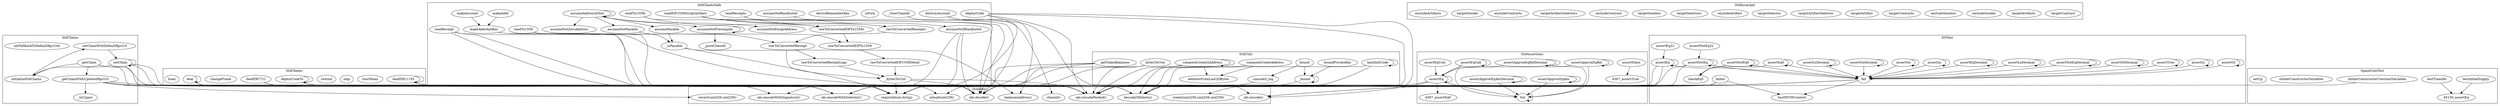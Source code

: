 strict digraph {
subgraph cluster_5060_StdChains {
label = "StdChains"
"5060_setChainWithDefaultRpcUrl" [label="setChainWithDefaultRpcUrl"]
"5060__toUpper" [label="_toUpper"]
"5060_setChain" [label="setChain"]
"5060_getChainWithUpdatedRpcUrl" [label="getChainWithUpdatedRpcUrl"]
"5060_getChain" [label="getChain"]
"5060_initializeStdChains" [label="initializeStdChains"]
"5060_setFallbackToDefaultRpcUrls" [label="setFallbackToDefaultRpcUrls"]
"5060_setChain" -> "5060_setChain"
"5060_initializeStdChains" -> "5060_setChainWithDefaultRpcUrl"
"5060_getChain" -> "5060_getChainWithUpdatedRpcUrl"
"5060_getChain" -> "5060_initializeStdChains"
"5060_setChain" -> "5060_initializeStdChains"
"5060_setChainWithDefaultRpcUrl" -> "5060_setChain"
"5060_getChainWithUpdatedRpcUrl" -> "5060__toUpper"
}subgraph cluster_7878_StdCheats {
label = "StdCheats"
"7878_dealERC721" [label="dealERC721"]
"7878_startHoax" [label="startHoax"]
"7878_skip" [label="skip"]
"7878_rewind" [label="rewind"]
"7878_deal" [label="deal"]
"7878_dealERC1155" [label="dealERC1155"]
"7878_changePrank" [label="changePrank"]
"7878_deployCodeTo" [label="deployCodeTo"]
"7878_hoax" [label="hoax"]
"7878_dealERC1155" -> "7878_dealERC1155"
"7878_deployCodeTo" -> "7878_deployCodeTo"
"7878_deal" -> "7878_deal"
}subgraph cluster_8168_StdInvariant {
label = "StdInvariant"
"8168_targetContract" [label="targetContract"]
"8168_targetArtifacts" [label="targetArtifacts"]
"8168_excludeSender" [label="excludeSender"]
"8168_excludeSenders" [label="excludeSenders"]
"8168_targetContracts" [label="targetContracts"]
"8168_targetArtifact" [label="targetArtifact"]
"8168_targetArtifactSelector" [label="targetArtifactSelector"]
"8168_targetSelector" [label="targetSelector"]
"8168_excludeArtifact" [label="excludeArtifact"]
"8168_targetSelectors" [label="targetSelectors"]
"8168_targetSenders" [label="targetSenders"]
"8168_excludeContract" [label="excludeContract"]
"8168_targetArtifactSelectors" [label="targetArtifactSelectors"]
"8168_excludeContracts" [label="excludeContracts"]
"8168_targetSender" [label="targetSender"]
"8168_excludeArtifacts" [label="excludeArtifacts"]
}subgraph cluster_7114_StdCheatsSafe {
label = "StdCheatsSafe"
"7114_assumeNotZeroAddress" [label="assumeNotZeroAddress"]
"7114_assumeNotPrecompile" [label="assumeNotPrecompile"]
"7114_assumeAddressIsNot" [label="assumeAddressIsNot"]
"7114_makeAddr" [label="makeAddr"]
"7114_assumeNotBlacklisted" [label="assumeNotBlacklisted"]
"7114_readReceipt" [label="readReceipt"]
"7114_assumeNoBlacklisted" [label="assumeNoBlacklisted"]
"7114_assumeNotPayable" [label="assumeNotPayable"]
"7114_isFork" [label="isFork"]
"7114_deriveRememberKey" [label="deriveRememberKey"]
"7114_assumeNotForgeAddress" [label="assumeNotForgeAddress"]
"7114_rawToConvertedReceipts" [label="rawToConvertedReceipts"]
"7114_rawToConvertedReceipt" [label="rawToConvertedReceipt"]
"7114__isPayable" [label="_isPayable"]
"7114_makeAddrAndKey" [label="makeAddrAndKey"]
"7114_rawToConvertedEIPTx1559s" [label="rawToConvertedEIPTx1559s"]
"7114_assumePayable" [label="assumePayable"]
"7114_readTx1559" [label="readTx1559"]
"7114_readTx1559s" [label="readTx1559s"]
"7114_makeAccount" [label="makeAccount"]
"7114_destroyAccount" [label="destroyAccount"]
"7114_rawToConvertedEIP1559Detail" [label="rawToConvertedEIP1559Detail"]
"7114_rawToConvertedReceiptLogs" [label="rawToConvertedReceiptLogs"]
"7114__viewChainId" [label="_viewChainId"]
"7114_readReceipts" [label="readReceipts"]
"7114_rawToConvertedEIPTx1559" [label="rawToConvertedEIPTx1559"]
"7114_readEIP1559ScriptArtifact" [label="readEIP1559ScriptArtifact"]
"7114_deployCode" [label="deployCode"]
"7114__bytesToUint" [label="_bytesToUint"]
"7114__pureChainId" [label="_pureChainId"]
"7114_assumeNotPayable" -> "7114__isPayable"
"7114_assumePayable" -> "7114__isPayable"
"7114_readTx1559s" -> "7114_rawToConvertedEIPTx1559s"
"7114_makeAddr" -> "7114_makeAddrAndKey"
"7114_rawToConvertedReceipt" -> "7114_rawToConvertedReceiptLogs"
"7114_assumeAddressIsNot" -> "7114_assumeNotPayable"
"7114_rawToConvertedReceiptLogs" -> "7114__bytesToUint"
"7114_assumeAddressIsNot" -> "7114_assumeNotZeroAddress"
"7114_assumeAddressIsNot" -> "7114_assumeAddressIsNot"
"7114_assumeAddressIsNot" -> "7114_assumeNotForgeAddress"
"7114_assumeNotPrecompile" -> "7114_assumeNotPrecompile"
"7114_readEIP1559ScriptArtifact" -> "7114_rawToConvertedReceipts"
"7114_readReceipts" -> "7114_rawToConvertedReceipts"
"7114_assumeNotPrecompile" -> "7114__pureChainId"
"7114_rawToConvertedEIP1559Detail" -> "7114__bytesToUint"
"7114_rawToConvertedEIPTx1559" -> "7114_rawToConvertedEIP1559Detail"
"7114_assumeAddressIsNot" -> "7114_assumeNotPrecompile"
"7114_assumeAddressIsNot" -> "7114_assumePayable"
"7114_readReceipt" -> "7114_rawToConvertedReceipt"
"7114_rawToConvertedReceipts" -> "7114_rawToConvertedReceipt"
"7114_rawToConvertedReceipt" -> "7114__bytesToUint"
"7114_assumeNoBlacklisted" -> "7114_assumeNotBlacklisted"
"7114_readTx1559" -> "7114_rawToConvertedEIPTx1559"
"7114_makeAccount" -> "7114_makeAddrAndKey"
"7114_rawToConvertedEIPTx1559s" -> "7114_rawToConvertedEIPTx1559"
"7114_readEIP1559ScriptArtifact" -> "7114_rawToConvertedEIPTx1559s"
}subgraph cluster_12430_StdUtils {
label = "StdUtils"
"12430_bytesToUint" [label="bytesToUint"]
"12430_bound" [label="bound"]
"12430_computeCreateAddress" [label="computeCreateAddress"]
"12430_console2_log" [label="console2_log"]
"12430_addressFromLast20Bytes" [label="addressFromLast20Bytes"]
"12430_hashInitCode" [label="hashInitCode"]
"12430_getTokenBalances" [label="getTokenBalances"]
"12430_computeCreate2Address" [label="computeCreate2Address"]
"12430__bound" [label="_bound"]
"12430_boundPrivateKey" [label="boundPrivateKey"]
"12430_bound" -> "12430__bound"
"12430_computeCreate2Address" -> "12430_computeCreate2Address"
"12430_computeCreateAddress" -> "12430_addressFromLast20Bytes"
"12430_hashInitCode" -> "12430_hashInitCode"
"12430_boundPrivateKey" -> "12430__bound"
"12430__bound" -> "12430__bound"
"12430_bound" -> "12430_console2_log"
"12430_computeCreate2Address" -> "12430_addressFromLast20Bytes"
}subgraph cluster_4367_StdAssertions {
label = "StdAssertions"
"4367_assertEq" [label="assertEq"]
"4367_fail" [label="fail"]
"4367_assertApproxEqAbsDecimal" [label="assertApproxEqAbsDecimal"]
"4367_assertEqUint" [label="assertEqUint"]
"4367_assertFalse" [label="assertFalse"]
"4367_assertEqCall" [label="assertEqCall"]
"4367_assertApproxEqRel" [label="assertApproxEqRel"]
"4367_assertApproxEqRelDecimal" [label="assertApproxEqRelDecimal"]
"4367_assertApproxEqAbs" [label="assertApproxEqAbs"]
"4367_assertEq" -> "4367_fail"
"4367_assertFalse" -> "4367_assertTrue"
"4367_assertApproxEqAbsDecimal" -> "4367_fail"
"4367_assertApproxEqRelDecimal" -> "4367_assertEq"
"4367_assertEqCall" -> "4367_fail"
"4367_assertEqCall" -> "4367_assertEq"
"4367_assertEqUint" -> "4367_assertEq"
"4367_assertApproxEqRelDecimal" -> "4367_assertApproxEqRelDecimal"
"4367_assertEqCall" -> "4367_assertEqCall"
"4367_assertApproxEqRel" -> "4367_assertApproxEqRel"
"4367_assertEq" -> "4367_assertEq0"
"4367_assertApproxEqAbsDecimal" -> "4367_assertApproxEqAbsDecimal"
"4367_assertApproxEqRel" -> "4367_assertEq"
"4367_fail" -> "4367_fail"
"4367_assertApproxEqAbs" -> "4367_assertApproxEqAbs"
"4367_assertApproxEqRelDecimal" -> "4367_fail"
"4367_assertEq" -> "4367_assertEq"
"4367_assertApproxEqRel" -> "4367_fail"
"4367_assertApproxEqAbs" -> "4367_fail"
}subgraph cluster_2874_DSTest {
label = "DSTest"
"2874_assertEq32" [label="assertEq32"]
"2874_assertNotEq32" [label="assertNotEq32"]
"2874_failed" [label="failed"]
"2874_assertLe" [label="assertLe"]
"2874_assertGe" [label="assertGe"]
"2874_assertGeDecimal" [label="assertGeDecimal"]
"2874_assertLtDecimal" [label="assertLtDecimal"]
"2874_assertGt" [label="assertGt"]
"2874_assertLt" [label="assertLt"]
"2874_assertEq" [label="assertEq"]
"2874_hasHEVMContext" [label="hasHEVMContext"]
"2874_assertNotEq" [label="assertNotEq"]
"2874_assertTrue" [label="assertTrue"]
"2874_assertGtDecimal" [label="assertGtDecimal"]
"2874_assertNotEqDecimal" [label="assertNotEqDecimal"]
"2874_fail" [label="fail"]
"2874_assertEq0" [label="assertEq0"]
"2874_assertLeDecimal" [label="assertLeDecimal"]
"2874_assertEqDecimal" [label="assertEqDecimal"]
"2874_checkEq0" [label="checkEq0"]
"2874_assertNotEq0" [label="assertNotEq0"]
"2874_assertGe" -> "2874_fail"
"2874_assertGe" -> "2874_assertGe"
"2874_assertNotEqDecimal" -> "2874_fail"
"2874_assertEq0" -> "2874_assertEq0"
"2874_assertEq0" -> "2874_checkEq0"
"2874_assertGtDecimal" -> "2874_assertGtDecimal"
"2874_assertNotEq" -> "2874_assertNotEq"
"2874_assertGt" -> "2874_fail"
"2874_failed" -> "2874_hasHEVMContext"
"2874_assertEqDecimal" -> "2874_assertEqDecimal"
"2874_assertTrue" -> "2874_fail"
"2874_assertGt" -> "2874_assertGt"
"2874_assertNotEq0" -> "2874_checkEq0"
"2874_assertNotEq" -> "2874_fail"
"2874_assertGeDecimal" -> "2874_fail"
"2874_assertEq32" -> "2874_assertEq"
"2874_assertEq" -> "2874_assertEq"
"2874_assertNotEq0" -> "2874_assertNotEq0"
"2874_fail" -> "2874_hasHEVMContext"
"2874_assertEq" -> "2874_fail"
"2874_assertLtDecimal" -> "2874_fail"
"2874_assertNotEq32" -> "2874_assertNotEq"
"2874_assertLe" -> "2874_fail"
"2874_assertLe" -> "2874_assertLe"
"2874_assertEqDecimal" -> "2874_fail"
"2874_assertTrue" -> "2874_assertTrue"
"2874_assertNotEqDecimal" -> "2874_assertNotEqDecimal"
"2874_assertLeDecimal" -> "2874_fail"
"2874_assertLt" -> "2874_fail"
"2874_assertLeDecimal" -> "2874_assertLeDecimal"
"2874_assertGeDecimal" -> "2874_assertGeDecimal"
"2874_assertLtDecimal" -> "2874_assertLtDecimal"
"2874_assertLt" -> "2874_assertLt"
"2874_assertEq0" -> "2874_fail"
"2874_assertNotEq0" -> "2874_fail"
"2874_assertGtDecimal" -> "2874_fail"
}subgraph cluster_45150_SpaceCoinTest {
label = "SpaceCoinTest"
"45150_testInitialSupply" [label="testInitialSupply"]
"45150_slitherConstructorConstantVariables" [label="slitherConstructorConstantVariables"]
"45150_testTransfer" [label="testTransfer"]
"45150_slitherConstructorVariables" [label="slitherConstructorVariables"]
"45150_setUp" [label="setUp"]
"45150_testInitialSupply" -> "45150_assertEq"
"45150_testTransfer" -> "45150_assertEq"
}subgraph cluster_solidity {
label = "[Solidity]"
"abi.encodePacked()" 
"require(bool,string)" 
"abi.encode()" 
"chainid()" 
"abi.decode()" 
"mload(uint256)" 
"keccak256(bytes)" 
"balance(address)" 
"abi.encodeWithSignature()" 
"create(uint256,uint256,uint256)" 
"revert(uint256,uint256)" 
"abi.encodeWithSelector()" 
"7878_deal" -> "abi.decode()"
"7114_readEIP1559ScriptArtifact" -> "abi.decode()"
"7114_deployCode" -> "create(uint256,uint256,uint256)"
"7114_readReceipts" -> "abi.decode()"
"12430_getTokenBalances" -> "abi.encodeWithSelector()"
"7114__viewChainId" -> "chainid()"
"5060_getChain" -> "abi.encodePacked()"
"2874_fail" -> "abi.encodePacked()"
"2874_assertNotEq" -> "keccak256(bytes)"
"7114__bytesToUint" -> "require(bool,string)"
"7114__bytesToUint" -> "abi.encodePacked()"
"7114__isPayable" -> "balance(address)"
"12430_hashInitCode" -> "abi.encodePacked()"
"2874_assertEq" -> "abi.encodePacked()"
"2874_failed" -> "keccak256(bytes)"
"7878_deployCodeTo" -> "abi.encodePacked()"
"12430__bound" -> "require(bool,string)"
"2874_assertNotEq" -> "abi.encodePacked()"
"12430_bytesToUint" -> "abi.encodePacked()"
"12430_computeCreate2Address" -> "abi.encodePacked()"
"5060_getChainWithUpdatedRpcUrl" -> "abi.encodePacked()"
"45150_slitherConstructorConstantVariables" -> "keccak256(bytes)"
"5060_setChain" -> "require(bool,string)"
"12430_getTokenBalances" -> "require(bool,string)"
"2874_fail" -> "abi.encode()"
"7114_readTx1559" -> "abi.decode()"
"7114_readReceipt" -> "abi.encodePacked()"
"7114_assumeNotBlacklisted" -> "abi.decode()"
"7114_readReceipt" -> "abi.decode()"
"7114_makeAddrAndKey" -> "keccak256(bytes)"
"12430_computeCreateAddress" -> "abi.encodePacked()"
"7878_dealERC1155" -> "abi.encodeWithSelector()"
"12430_bytesToUint" -> "abi.decode()"
"4367_assertEq" -> "keccak256(bytes)"
"2874_fail" -> "keccak256(bytes)"
"5060_getChainWithUpdatedRpcUrl" -> "revert(uint256,uint256)"
"7114__isPayable" -> "require(bool,string)"
"7878_dealERC721" -> "abi.decode()"
"5060_setChain" -> "keccak256(bytes)"
"2874_failed" -> "abi.encode()"
"12430_getTokenBalances" -> "abi.decode()"
"7114_readTx1559" -> "abi.encodePacked()"
"5060_getChain" -> "require(bool,string)"
"7114_readTx1559s" -> "abi.decode()"
"12430_computeCreate2Address" -> "keccak256(bytes)"
"7114_assumeNotBlacklisted" -> "require(bool,string)"
"7878_dealERC1155" -> "require(bool,string)"
"7878_dealERC1155" -> "abi.decode()"
"12430_hashInitCode" -> "keccak256(bytes)"
"7114_destroyAccount" -> "abi.encode()"
"12430_bytesToUint" -> "require(bool,string)"
"7114_assumeNotBlacklisted" -> "abi.encodeWithSelector()"
"5060_getChainWithUpdatedRpcUrl" -> "mload(uint256)"
"5060_getChainWithUpdatedRpcUrl" -> "abi.encodeWithSignature()"
"2874_assertEq" -> "keccak256(bytes)"
"7114_makeAddrAndKey" -> "abi.encodePacked()"
"7878_deal" -> "abi.encodeWithSelector()"
"7878_dealERC721" -> "abi.encodeWithSelector()"
"7114__bytesToUint" -> "abi.decode()"
"5060_setChain" -> "abi.encodePacked()"
"2874_failed" -> "abi.encodePacked()"
"12430_console2_log" -> "abi.encodeWithSignature()"
"7114_deployCode" -> "abi.encodePacked()"
"2874_failed" -> "abi.decode()"
"7878_deployCodeTo" -> "require(bool,string)"
"5060_getChainWithUpdatedRpcUrl" -> "keccak256(bytes)"
"7114_deployCode" -> "mload(uint256)"
"7114_destroyAccount" -> "balance(address)"
"4367_assertEq" -> "abi.encode()"
"12430_computeCreateAddress" -> "keccak256(bytes)"
"7878_dealERC721" -> "require(bool,string)"
"7114_deployCode" -> "require(bool,string)"
}
}